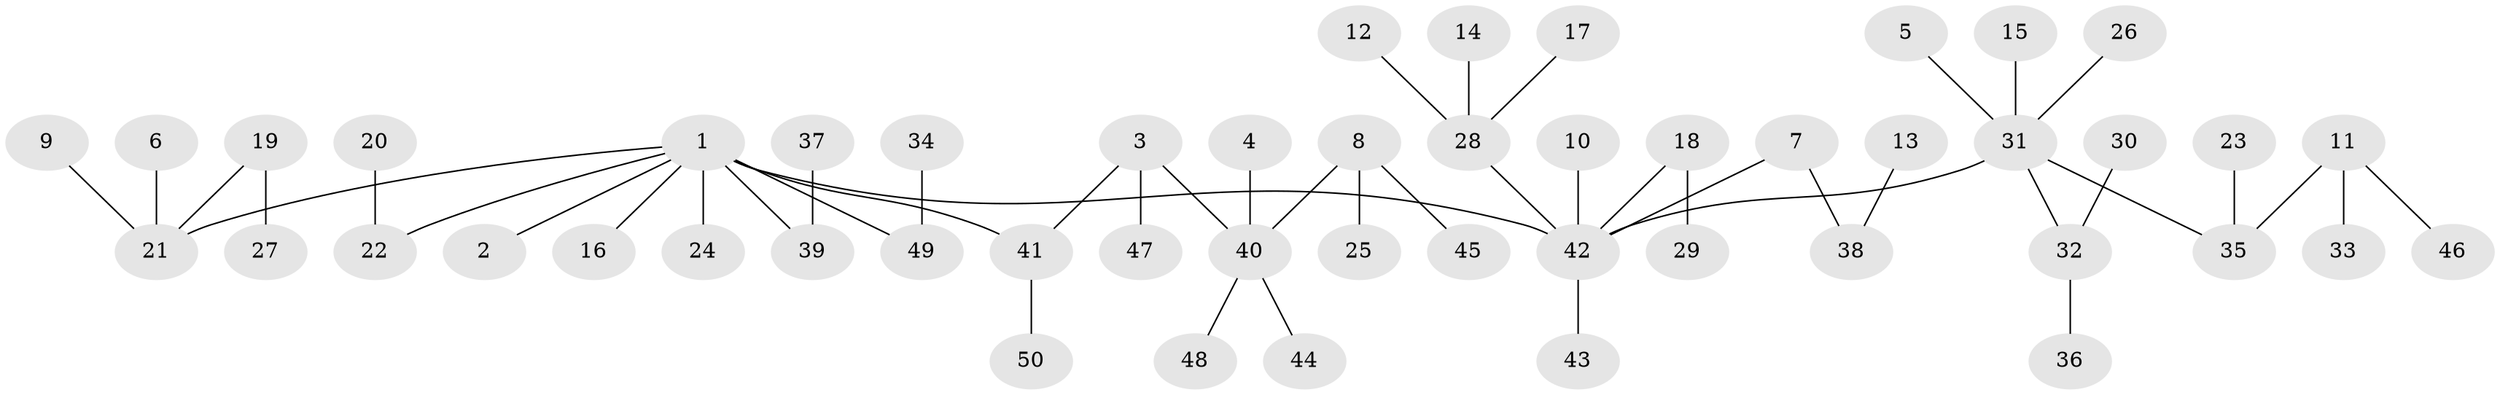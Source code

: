 // original degree distribution, {7: 0.010101010101010102, 2: 0.26262626262626265, 3: 0.15151515151515152, 4: 0.06060606060606061, 5: 0.030303030303030304, 1: 0.47474747474747475, 6: 0.010101010101010102}
// Generated by graph-tools (version 1.1) at 2025/26/03/09/25 03:26:27]
// undirected, 50 vertices, 49 edges
graph export_dot {
graph [start="1"]
  node [color=gray90,style=filled];
  1;
  2;
  3;
  4;
  5;
  6;
  7;
  8;
  9;
  10;
  11;
  12;
  13;
  14;
  15;
  16;
  17;
  18;
  19;
  20;
  21;
  22;
  23;
  24;
  25;
  26;
  27;
  28;
  29;
  30;
  31;
  32;
  33;
  34;
  35;
  36;
  37;
  38;
  39;
  40;
  41;
  42;
  43;
  44;
  45;
  46;
  47;
  48;
  49;
  50;
  1 -- 2 [weight=1.0];
  1 -- 16 [weight=1.0];
  1 -- 21 [weight=1.0];
  1 -- 22 [weight=1.0];
  1 -- 24 [weight=1.0];
  1 -- 39 [weight=1.0];
  1 -- 41 [weight=1.0];
  1 -- 42 [weight=1.0];
  1 -- 49 [weight=1.0];
  3 -- 40 [weight=1.0];
  3 -- 41 [weight=1.0];
  3 -- 47 [weight=1.0];
  4 -- 40 [weight=1.0];
  5 -- 31 [weight=1.0];
  6 -- 21 [weight=1.0];
  7 -- 38 [weight=1.0];
  7 -- 42 [weight=1.0];
  8 -- 25 [weight=1.0];
  8 -- 40 [weight=1.0];
  8 -- 45 [weight=1.0];
  9 -- 21 [weight=1.0];
  10 -- 42 [weight=1.0];
  11 -- 33 [weight=1.0];
  11 -- 35 [weight=1.0];
  11 -- 46 [weight=1.0];
  12 -- 28 [weight=1.0];
  13 -- 38 [weight=1.0];
  14 -- 28 [weight=1.0];
  15 -- 31 [weight=1.0];
  17 -- 28 [weight=1.0];
  18 -- 29 [weight=1.0];
  18 -- 42 [weight=1.0];
  19 -- 21 [weight=1.0];
  19 -- 27 [weight=1.0];
  20 -- 22 [weight=1.0];
  23 -- 35 [weight=1.0];
  26 -- 31 [weight=1.0];
  28 -- 42 [weight=1.0];
  30 -- 32 [weight=1.0];
  31 -- 32 [weight=1.0];
  31 -- 35 [weight=1.0];
  31 -- 42 [weight=1.0];
  32 -- 36 [weight=1.0];
  34 -- 49 [weight=1.0];
  37 -- 39 [weight=1.0];
  40 -- 44 [weight=1.0];
  40 -- 48 [weight=1.0];
  41 -- 50 [weight=1.0];
  42 -- 43 [weight=1.0];
}
